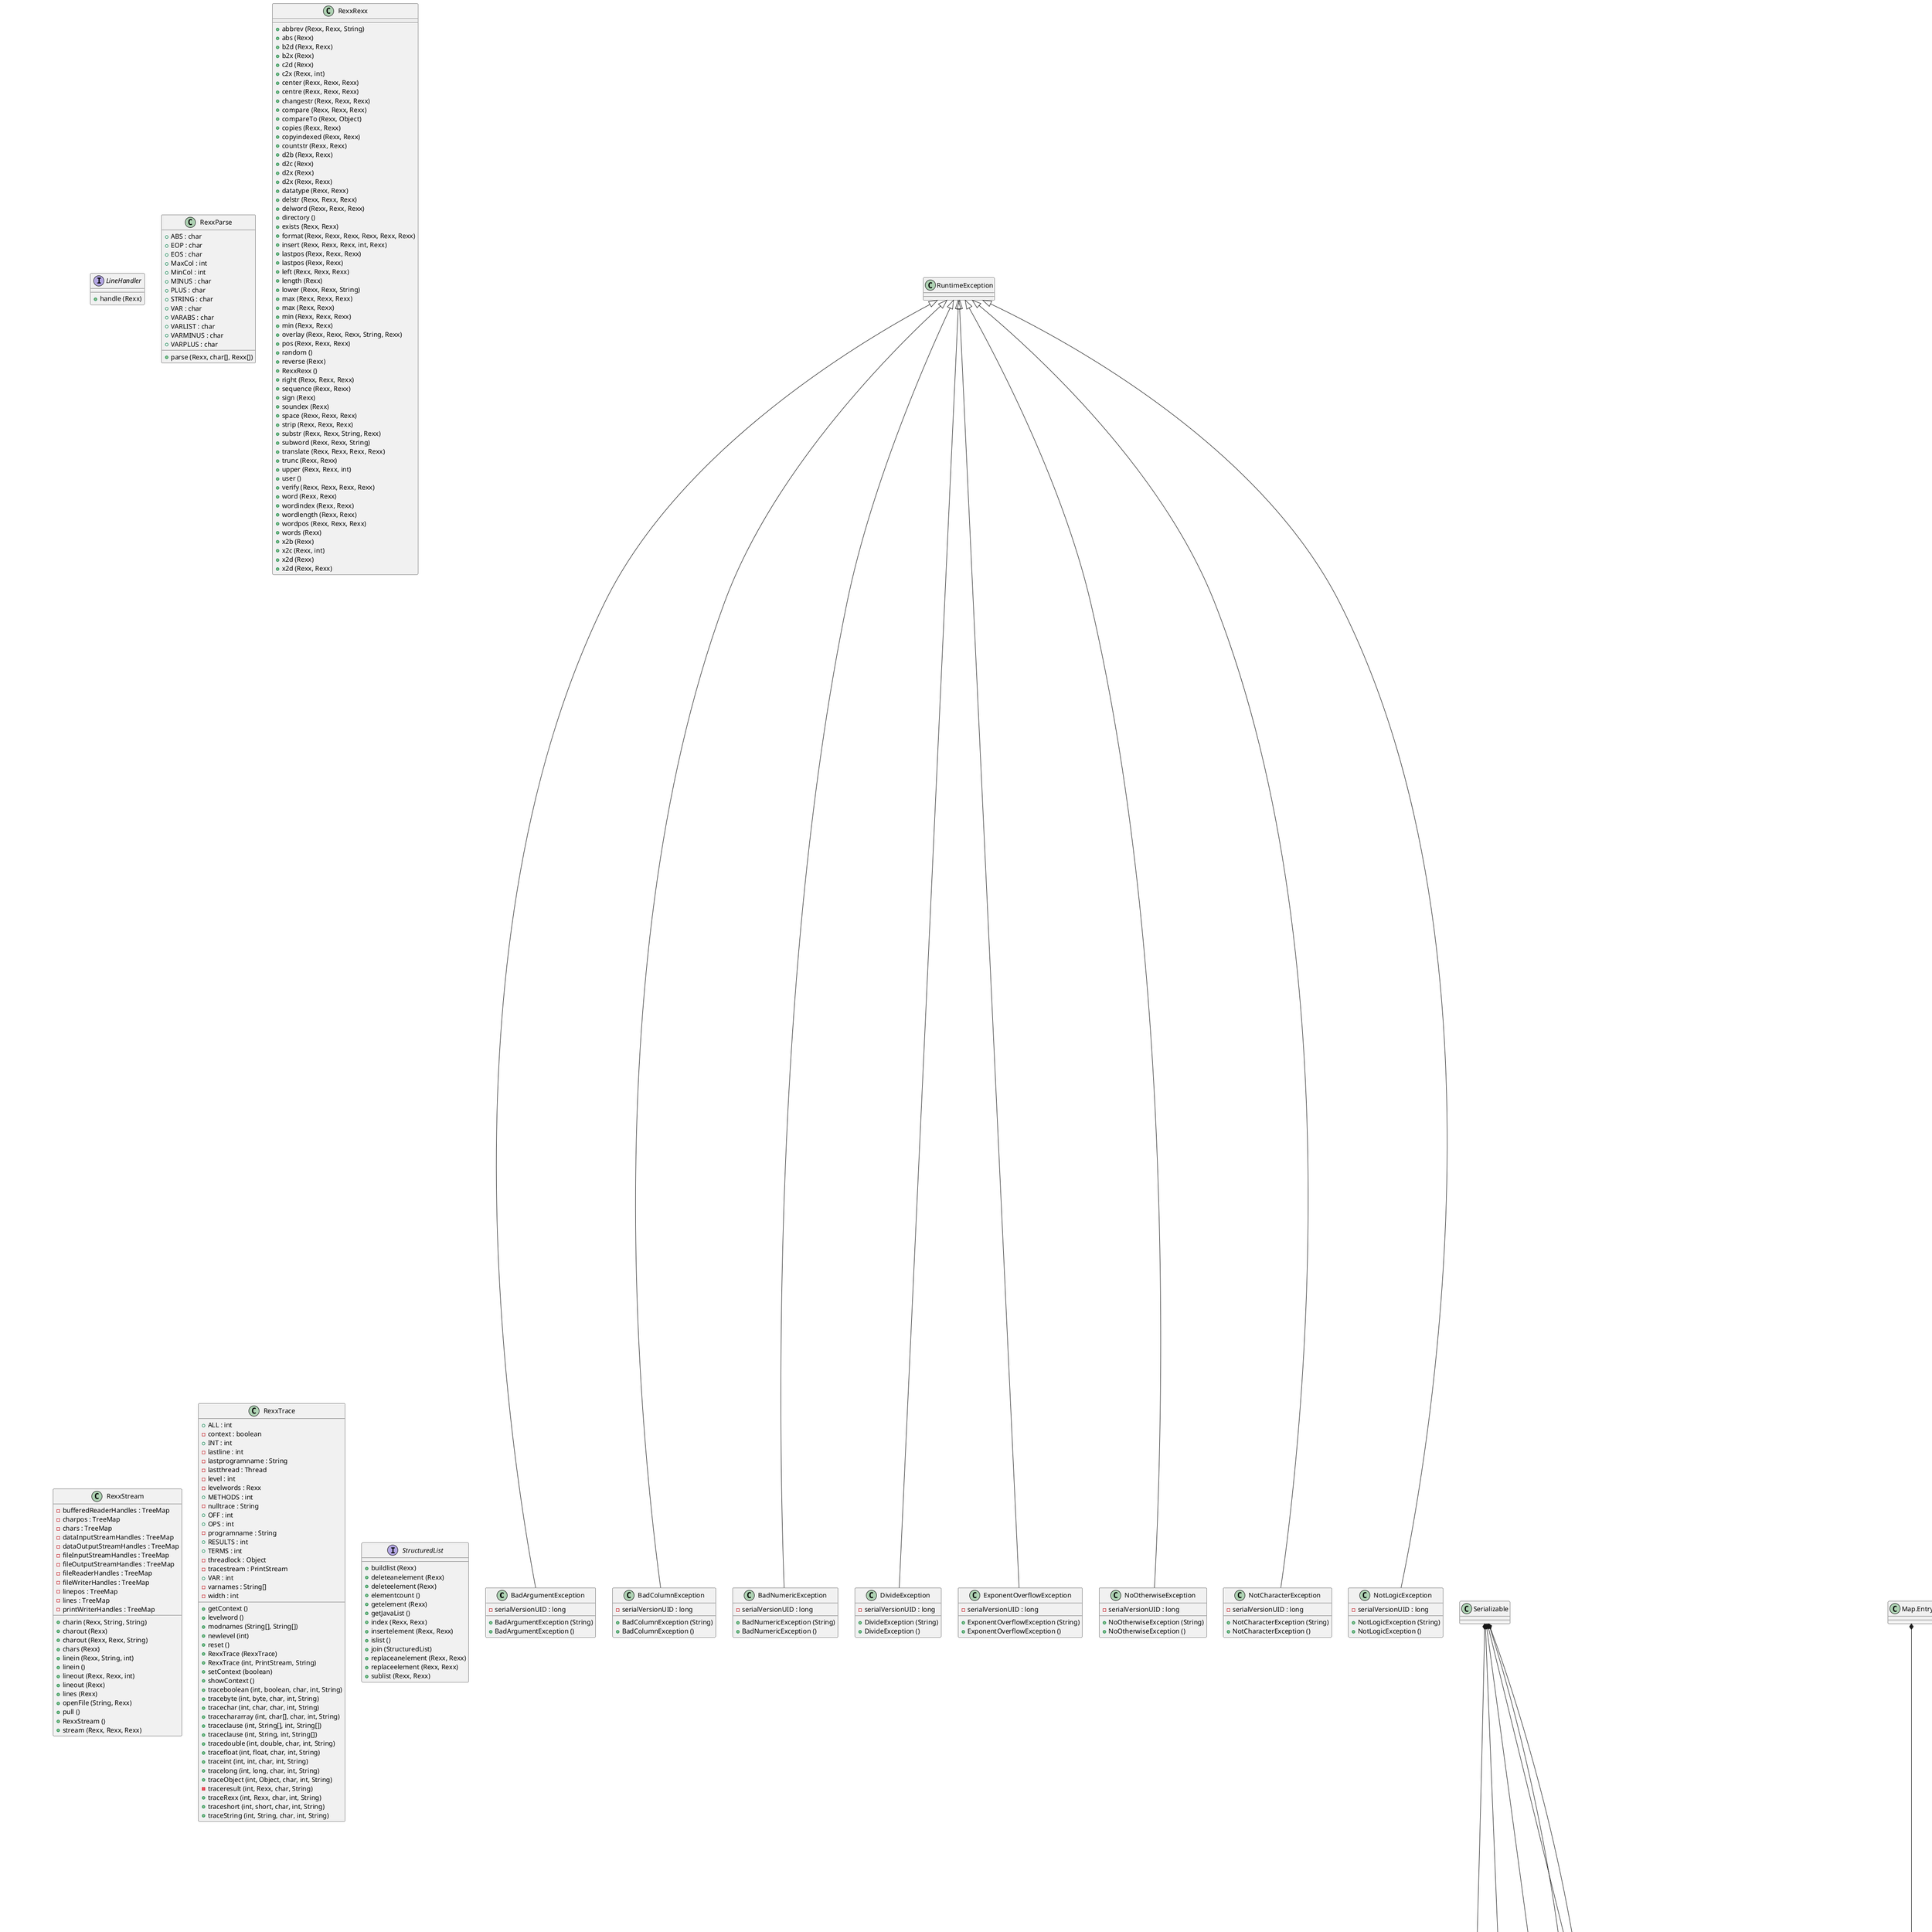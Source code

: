 @startuml
set separator none
class BadArgumentException {
 +BadArgumentException (String)
 +BadArgumentException ()
 -serialVersionUID : long
}
class BadColumnException {
 +BadColumnException (String)
 +BadColumnException ()
 -serialVersionUID : long
}
class BadNumericException {
 +BadNumericException (String)
 +BadNumericException ()
 -serialVersionUID : long
}
class DivideException {
 +DivideException (String)
 +DivideException ()
 -serialVersionUID : long
}
class ExponentOverflowException {
 +ExponentOverflowException (String)
 +ExponentOverflowException ()
 -serialVersionUID : long
}
interface LineHandler {
 +handle (Rexx)
}
class NoOtherwiseException {
 +NoOtherwiseException (String)
 +NoOtherwiseException ()
 -serialVersionUID : long
}
class NotCharacterException {
 +NotCharacterException (String)
 +NotCharacterException ()
 -serialVersionUID : long
}
class NotLogicException {
 +NotLogicException (String)
 +NotLogicException ()
 -serialVersionUID : long
}
class RexxAddress {
 +execAddress (String, String, Object, Object, int, Object, int)
 +execAddress (String, Rexx, Object, Object, int, Object, int)
 +getSystemAddressee ()
 +RC ()
 +Say (char[])
 -command : String
 -exitcode : Rexx
 -serialVersionUID : long
 -StdOut : ConcurrentLinkedDeque
 -sysaddr : Rexx
}
class RexxComparator {
 +compare (Object, Object)
 +RexxComparator ()
 -serialVersionUID : long
}
class Rexx {
 +abbrev (Rexx, Rexx)
 +abs ()
 +append (Rexx)
 +b2d (Rexx)
 +b2x ()
 +buildlist (Rexx, Rexx)
 +buildMap (Object, Object)
 +buildmap (Object, Object)
 +c2d ()
 +c2x ()
 +center (Rexx, Rexx)
 +centre (Rexx, Rexx)
 +changestr (Rexx, Rexx)
 -charaddsub (char[], char[], int)
 +charAt (int)
 +checkextraquotes (Rexx, Rexx, Rexx)
 +clear ()
 +compare (Rexx, Rexx)
 +compareTo (Object)
 -concat (RexxSet, Rexx, int)
 +containsKey (Object)
 +containsValue (Object)
 +copies (Rexx)
 +copyIndexed (Rexx)
 +copyindexed (Rexx)
 +count (Rexx)
 +countstr (Rexx)
 -cut (int)
 +d2b (Rexx)
 +d2c ()
 +d2x ()
 +d2x (Rexx)
 +datatype (Rexx)
 +deleteanelement (Rexx)
 +deleteelement (Rexx)
 +delimiterinfo (Rexx, Rexx)
 +delstr (Rexx, Rexx)
 +delword (Rexx, Rexx)
 -docompare (RexxSet, Rexx)
 -docomparestrict (RexxSet, Rexx)
 -dodivide (char, RexxSet, Rexx)
 +dumplist (Rexx, String, String, String)
 +dumplist ()
 +dumpvar (Rexx, String)
 +dumpvar ()
 +elementcount ()
 +elementname ()
 +elementvalue ()
 +entrySet ()
 +equals (Object)
 +exists (Rexx)
 -finish (int, boolean)
 +first ()
 +flatlist ()
 +format (Rexx, Rexx, Rexx, Rexx, Rexx)
 +get (Object)
 +getdelims (Rexx)
 +getelement (Rexx)
 +getflags (Rexx)
 +getJavaList ()
 +getnode (Rexx)
 +getrules (Rexx)
 +hashCode ()
 +head ()
 +index (Rexx, Rexx)
 +insert (Rexx, Rexx, Rexx, Rexx)
 +insertelement (Rexx, Rexx)
 -intcheck (int, int)
 -intlength ()
 -intwords ()
 +isEmpty ()
 +isIndexed ()
 +isindexed ()
 +islist ()
 +iterator ()
 +join (StructuredList)
 +keys ()
 +keySet ()
 +lastpos (Rexx, Rexx)
 +lastpos (Rexx)
 -layout ()
 ~layoutnum ()
 +left (Rexx, Rexx)
 +length ()
 +lower (Rexx, Rexx)
 +max (Rexx)
 +maxval ()
 +metamap (Rexx, Rexx, Rexx)
 +min (Rexx)
 +minval ()
 +OpAdd (RexxSet, Rexx)
 +OpAnd (RexxSet, Rexx)
 +OpCc (RexxSet, Rexx)
 +OpCcblank (RexxSet, Rexx)
 +OpDiv (RexxSet, Rexx)
 +OpDivI (RexxSet, Rexx)
 +OpEq (RexxSet, Rexx)
 +OpEqS (RexxSet, Rexx)
 +OpGt (RexxSet, Rexx)
 +OpGtEq (RexxSet, Rexx)
 +OpGtEqS (RexxSet, Rexx)
 +OpGtS (RexxSet, Rexx)
 +OpLt (RexxSet, Rexx)
 +OpLtEq (RexxSet, Rexx)
 +OpLtEqS (RexxSet, Rexx)
 +OpLtS (RexxSet, Rexx)
 +OpMinus (RexxSet)
 +OpMult (RexxSet, Rexx)
 +OpNot (RexxSet)
 +OpNotEq (RexxSet, Rexx)
 +OpNotEqS (RexxSet, Rexx)
 +OpOr (RexxSet, Rexx)
 +OpPlus (RexxSet)
 +OpPow (RexxSet, Rexx)
 +OpRem (RexxSet, Rexx)
 +OpSub (RexxSet, Rexx)
 -optioncheck (String)
 +OpXor (RexxSet, Rexx)
 +overlay (Rexx, Rexx, Rexx, Rexx)
 -padcheck ()
 +pos (Rexx, Rexx)
 +put (Object, Rexx)
 +put (Object, Object)
 +putAll (Rexx)
 +putAll (Map)
 +reconstructlist (Rexx, Rexx, Rexx)
 +remove (Object)
 +replaceanelement (Rexx, Rexx)
 +replaceelement (Rexx, Rexx)
 +rest ()
 +reverse ()
 +reverselist ()
 +Rexx (Map)
 +Rexx ()
 ~Rexx (char[], boolean)
 +Rexx (double)
 +Rexx (float)
 +Rexx (long)
 +Rexx (int)
 +Rexx (short)
 +Rexx (byte)
 +Rexx (boolean)
 +Rexx (Rexx)
 +Rexx (String[])
 +Rexx (CharSequence)
 +Rexx (String)
 +Rexx (char[])
 +Rexx (char)
 +right (Rexx, Rexx)
 -round (int)
 +rules ()
 -sa2ca (String[])
 +sequence (Rexx)
 +setRexxMap (Object[], Object[], Rexx)
 +sign ()
 +significance ()
 +size (int)
 +soundex ()
 +space (Rexx, Rexx)
 +strip (Rexx, Rexx)
 +sublist (Rexx, Rexx)
 +substr (Rexx, Rexx, Rexx)
 +subword (Rexx, Rexx)
 +sum ()
 +tail ()
 +testnode (Rexx)
 +toboolean ()
 +tobyte ()
 +toByteArray ()
 +tochar (char[])
 +tochar (String)
 +tochar ()
 +tochararray (Rexx)
 +tochararray (char)
 +toCharArray ()
 +todouble ()
 +tofloat ()
 +toint ()
 +tolong ()
 +toMap ()
 +toRexx (String)
 +toRexx (char[])
 +toshort ()
 +toString (Rexx)
 +toString ()
 +translate (Rexx, Rexx, Rexx)
 +trunc (Rexx)
 +upper (Rexx, Rexx)
 +values ()
 +verify (Rexx, Rexx, Rexx)
 +word (Rexx)
 +wordindex (Rexx)
 +wordlength (Rexx)
 +wordpos (Rexx, Rexx)
 +words ()
 +wrap (Object)
 +x2b ()
 +x2c ()
 +x2d ()
 +x2d (Rexx)
 ~chars : char[]
 ~coll : Hashtable
 +DefaultDigits : int
 +DefaultForm : byte
 ~dig : int
 +Digits09 : String
 ~exp : int
 ~form : byte
 +Hexes : char[]
 ~ind : byte
 ~isneg : byte
 ~ispos : byte
 ~iszero : byte
 +Lowers : String
 ~mant : char[]
 ~MaxArg : int
 ~MaxExp : int
 ~MinArg : int
 ~MinExp : int
 ~NotaNum : byte
 -serialVersionUID : long
 +Uppers : String
}
class Rexx.BaseIterator {
 +BaseIterator (Rexx)
 +hasNext ()
 +next ()
 +remove ()
 base : Rexx
 e : Enumeration
 last : Rexx
 nxt : Rexx
}
class Rexx.KeySet {
 +add (Object)
 +addAll (Collection)
 +clear ()
 +contains (Object)
 +containsAll (Collection)
 +equals (Object)
 +isEmpty ()
 +iterator ()
 +KeySet (Rexx)
 +remove (Object)
 +removeAll (Collection)
 +retainAll (Collection)
 +size ()
 +toArray (Object[])
 +toArray ()
 base : Rexx
}
class Rexx.EntrySet {
 +clear ()
 +contains (Object)
 +containsAll (Collection)
 +EntrySet (Rexx)
 +iterator ()
 +remove (Object)
 +removeAll (Collection)
 +retainAll (Collection)
 +toArray (Object[])
 base2 : Rexx
}
class Rexx.EntrySetIterator {
 +EntrySetIterator (Rexx)
 +next ()
 base2 : Rexx
}
class Rexx.MapEntry {
 +getKey ()
 +getValue ()
 +MapEntry (Rexx, Rexx)
 +setValue (Rexx)
 +setValue (Object)
 base : Rexx
 key : Rexx
}
class Rexx.ValueCollection {
 +clear ()
 +iterator ()
 +size ()
 +ValueCollection (Rexx)
 base : Rexx
}
class Rexx.ValueIterator {
 +next ()
 +ValueIterator (Rexx)
 base2 : Rexx
}
class Rexx.RexxList {
 +add (int, Object)
 +get (int)
 +remove (int)
 +RexxList (StructuredList)
 +set (int, Object)
 +size ()
 +currentlist : StructuredList
}
class Rexx.RxMap {
 +RxMap (Rexx)
}
class RexxDate {
}
class RexxIO {
 +Ask ()
 +AskDark ()
 +AskOne ()
 +File (Rexx)
 +forEachline (LineHandler, Rexx)
 +forEachline (LineHandler)
 +pipeSay (char[])
 +pipeSay (boolean)
 +pipeSay (double)
 +pipeSay (float)
 +pipeSay (long)
 +pipeSay (char)
 +pipeSay (Rexx)
 +pipeSay (String)
 +pipeSay (Object)
 +popOutputStream ()
 +pushOutputStream (OutputStream)
 +Say (char[])
 +Say (boolean)
 +Say (double)
 +Say (float)
 +Say (long)
 +Say (char)
 +Say (Rexx)
 +Say (String)
 +Say (Object)
 +setOutputStream (OutputStream)
 -fileIn : BufferedReader
 -serialVersionUID : long
 -StdIn : BufferedReader
 -StdOut : ConcurrentLinkedDeque
}
class RexxNode {
 +RexxNode (Rexx)
 +initleaf : Rexx
 +leaf : Rexx
 -serialVersionUID : long
}
interface RexxOperators {
 +OpAdd (RexxSet, Rexx)
 +OpAnd (RexxSet, Rexx)
 +OpCc (RexxSet, Rexx)
 +OpCcblank (RexxSet, Rexx)
 +OpDiv (RexxSet, Rexx)
 +OpDivI (RexxSet, Rexx)
 +OpEq (RexxSet, Rexx)
 +OpEqS (RexxSet, Rexx)
 +OpGt (RexxSet, Rexx)
 +OpGtEq (RexxSet, Rexx)
 +OpGtEqS (RexxSet, Rexx)
 +OpGtS (RexxSet, Rexx)
 +OpLt (RexxSet, Rexx)
 +OpLtEq (RexxSet, Rexx)
 +OpLtEqS (RexxSet, Rexx)
 +OpLtS (RexxSet, Rexx)
 +OpMinus (RexxSet)
 +OpMult (RexxSet, Rexx)
 +OpNot (RexxSet)
 +OpNotEq (RexxSet, Rexx)
 +OpNotEqS (RexxSet, Rexx)
 +OpOr (RexxSet, Rexx)
 +OpPlus (RexxSet)
 +OpPow (RexxSet, Rexx)
 +OpRem (RexxSet, Rexx)
 +OpSub (RexxSet, Rexx)
 +OpXor (RexxSet, Rexx)
}
class RexxParse {
 +parse (Rexx, char[], Rexx[])
 +ABS : char
 +EOP : char
 +EOS : char
 +MaxCol : int
 +MinCol : int
 +MINUS : char
 +PLUS : char
 +STRING : char
 +VAR : char
 +VARABS : char
 +VARLIST : char
 +VARMINUS : char
 +VARPLUS : char
}
class RexxRexx {
 +abbrev (Rexx, Rexx, String)
 +abs (Rexx)
 +b2d (Rexx, Rexx)
 +b2x (Rexx)
 +c2d (Rexx)
 +c2x (Rexx, int)
 +center (Rexx, Rexx, Rexx)
 +centre (Rexx, Rexx, Rexx)
 +changestr (Rexx, Rexx, Rexx)
 +compare (Rexx, Rexx, Rexx)
 +compareTo (Rexx, Object)
 +copies (Rexx, Rexx)
 +copyindexed (Rexx, Rexx)
 +countstr (Rexx, Rexx)
 +d2b (Rexx, Rexx)
 +d2c (Rexx)
 +d2x (Rexx)
 +d2x (Rexx, Rexx)
 +datatype (Rexx, Rexx)
 +delstr (Rexx, Rexx, Rexx)
 +delword (Rexx, Rexx, Rexx)
 +directory ()
 +exists (Rexx, Rexx)
 +format (Rexx, Rexx, Rexx, Rexx, Rexx, Rexx)
 +insert (Rexx, Rexx, Rexx, int, Rexx)
 +lastpos (Rexx, Rexx, Rexx)
 +lastpos (Rexx, Rexx)
 +left (Rexx, Rexx, Rexx)
 +length (Rexx)
 +lower (Rexx, Rexx, String)
 +max (Rexx, Rexx, Rexx)
 +max (Rexx, Rexx)
 +min (Rexx, Rexx, Rexx)
 +min (Rexx, Rexx)
 +overlay (Rexx, Rexx, Rexx, String, Rexx)
 +pos (Rexx, Rexx, Rexx)
 +random ()
 +reverse (Rexx)
 +RexxRexx ()
 +right (Rexx, Rexx, Rexx)
 +sequence (Rexx, Rexx)
 +sign (Rexx)
 +soundex (Rexx)
 +space (Rexx, Rexx, Rexx)
 +strip (Rexx, Rexx, Rexx)
 +substr (Rexx, Rexx, String, Rexx)
 +subword (Rexx, Rexx, String)
 +translate (Rexx, Rexx, Rexx, Rexx)
 +trunc (Rexx, Rexx)
 +upper (Rexx, Rexx, int)
 +user ()
 +verify (Rexx, Rexx, Rexx, Rexx)
 +word (Rexx, Rexx)
 +wordindex (Rexx, Rexx)
 +wordlength (Rexx, Rexx)
 +wordpos (Rexx, Rexx, Rexx)
 +words (Rexx)
 +x2b (Rexx)
 +x2c (Rexx, int)
 +x2d (Rexx)
 +x2d (Rexx, Rexx)
}
class RexxSet {
 +formword ()
 +RexxSet (RexxSet)
 +RexxSet (int, byte)
 +RexxSet (int)
 +RexxSet ()
 +setDigits (Rexx)
 +setForm (Rexx)
 +DEFAULT_DIGITS : int
 +DEFAULT_FORM : byte
 +digits : int
 +ENGINEERING : byte
 +form : byte
 +PLAIN : byte
 +SCIENTIFIC : byte
 -serialVersionUID : long
}
class RexxStream {
 +charin (Rexx, String, String)
 +charout (Rexx)
 +charout (Rexx, Rexx, String)
 +chars (Rexx)
 +linein (Rexx, String, int)
 +linein ()
 +lineout (Rexx, Rexx, int)
 +lineout (Rexx)
 +lines (Rexx)
 +openFile (String, Rexx)
 +pull ()
 +RexxStream ()
 +stream (Rexx, Rexx, Rexx)
 -bufferedReaderHandles : TreeMap
 -charpos : TreeMap
 -chars : TreeMap
 -dataInputStreamHandles : TreeMap
 -dataOutputStreamHandles : TreeMap
 -fileInputStreamHandles : TreeMap
 -fileOutputStreamHandles : TreeMap
 -fileReaderHandles : TreeMap
 -fileWriterHandles : TreeMap
 -linepos : TreeMap
 -lines : TreeMap
 -printWriterHandles : TreeMap
}
class RexxTaskPool {
 +execute (Runnable)
 +execute (Object, String)
 +RexxTaskPool (Object, String)
 +RexxTaskPool (int, int)
 +RexxTaskPool ()
 +run ()
 +start (Object, String)
 +startmain (Object, String)
 +startrunnable (Runnable)
 +waitforallpools ()
 +waituntildone ()
 ca1 : Class[]
 poolmap : HashMap
 -poolno : Rexx
 +poolnumber : int
 -poolsiz3 : Rexx
 +poolsize : int
 -realtask : Object
 sa0 : String[]
 -saveparms : String
 +threadpool : ThreadPoolExecutor
}
class RexxTime {
 +Date (Rexx, Rexx, Rexx, Rexx, Rexx)
 +date (Rexx, Rexx, Rexx, Rexx, Rexx)
 +Date (Rexx)
 +date (Rexx)
 +Date ()
 +date ()
 -DateFormat (Rexx, Rexx, Rexx)
 -Leap (Rexx)
 -main (String[])
 -nativeDate ()
 +RexxTime ()
 +time (Rexx)
 +Time (Rexx)
 +time (char)
 -Time2Date (Rexx)
 -Time2Date2 (Rexx)
 -timeFormatC (Rexx, Rexx)
 Months : Rexx
 months3 : Rexx
 starttime : Rexx
 WeekDays : Rexx
}
class RexxTrace {
 +getContext ()
 +levelword ()
 +modnames (String[], String[])
 +newlevel (int)
 +reset ()
 +RexxTrace (RexxTrace)
 +RexxTrace (int, PrintStream, String)
 +setContext (boolean)
 +showContext ()
 +traceboolean (int, boolean, char, int, String)
 +tracebyte (int, byte, char, int, String)
 +tracechar (int, char, char, int, String)
 +tracechararray (int, char[], char, int, String)
 +traceclause (int, String[], int, String[])
 +traceclause (int, String, int, String[])
 +tracedouble (int, double, char, int, String)
 +tracefloat (int, float, char, int, String)
 +traceint (int, int, char, int, String)
 +tracelong (int, long, char, int, String)
 +traceObject (int, Object, char, int, String)
 -traceresult (int, Rexx, char, String)
 +traceRexx (int, Rexx, char, int, String)
 +traceshort (int, short, char, int, String)
 +traceString (int, String, char, int, String)
 +ALL : int
 -context : boolean
 +INT : int
 -lastline : int
 -lastprogramname : String
 -lastthread : Thread
 -level : int
 -levelwords : Rexx
 +METHODS : int
 -nulltrace : String
 +OFF : int
 +OPS : int
 -programname : String
 +RESULTS : int
 +TERMS : int
 -threadlock : Object
 -tracestream : PrintStream
 +VAR : int
 -varnames : String[]
 -width : int
}
class RexxUtil {
 +d2x (Rexx, int)
 +doublePow (double, int)
 +doubleToRexx (double, int)
 +floatPow (double, int)
 +format (Rexx, int, int, int, int, char)
 -hexint (char)
 +translate (char[], char[], char[], char)
 +trunc (Rexx, int)
 +x2b (Rexx)
 +x2c (Rexx)
 +x2d (Rexx, int)
 -one : Rexx
 -serialVersionUID : long
 -sixteen : Rexx
 -zero : Rexx
}
class RexxWords {
 +abbrev (char[], char[], int)
 +centre (char[], int, char)
 +changestr (char[], char[], char[])
 +compare (char[], char[], char)
 +countstr (char[], char[])
 +delstr (char[], int, int)
 +delword (char[], int, int)
 +insert (char[], char[], int, int, char)
 +nextblank (char[], int)
 +nextnonblank (char[], int)
 +overlay (char[], char[], int, int, char)
 +pos (char[], char[], int)
 +pos (String, String, int)
 +pos (char, char[], int)
 +pos (char, String, int)
 +space (char[], int, char)
 +subword (char[], int, int)
 +verify (char[], char[], char, int)
 +verifym (char[], char[], int)
 +verifyn (char[], char[], int)
 +word (char[], int)
 +wordindex (char[], int)
 +wordlength (char[], int)
 +wordpos (char[], char[], int)
 +words (char[])
 -serialVersionUID : long
}
interface StructuredList {
 +buildlist (Rexx)
 +deleteanelement (Rexx)
 +deleteelement (Rexx)
 +elementcount ()
 +getelement (Rexx)
 +getJavaList ()
 +index (Rexx, Rexx)
 +insertelement (Rexx, Rexx)
 +islist ()
 +join (StructuredList)
 +replaceanelement (Rexx, Rexx)
 +replaceelement (Rexx, Rexx)
 +sublist (Rexx, Rexx)
}
class Sysutils {
 -determineOS ()
 -FileTree (Rexx, Rexx, Rexx, Rexx, Rexx, SimpleDateFormat, Rexx, Rexx)
 +rxCmd (Rexx, int)
 +rxExec (Rexx, int)
 -rxExecArray (String[])
 +rxGetStderr ()
 +rxGetstdout ()
 +SysCloseEventSem (Rexx)
 +SysCloseMutexSem (Rexx)
 +SysCreateEventSem (String)
 +SysCreateMutexSem (String)
 +SysFileDelete (Rexx)
 +SysFileExists (Rexx)
 +SysFileRead (Rexx, Rexx)
 +SysFileSearch (Rexx, Rexx, Rexx, Rexx)
 +SysFileTree (Rexx, Rexx, Rexx, String, String)
 +SysFileWrite (Rexx, Rexx)
 +SysGetFileDateTime (Rexx, Rexx)
 +SysGetKey (String)
 +SysIsFile (Rexx)
 +SysIsFileDirectory (Rexx)
 +SysMkDir (Rexx)
 +SysOpenEventSem (Rexx)
 +SysOpenMutexSem (Rexx)
 +SysReleaseEventSem (Rexx)
 +SysReleaseMutexSem (Rexx)
 +SysRequestEventSem (Rexx, int)
 +SysRequestMutexSem (Rexx, int)
 +SysRmDir (Rexx)
 +SysSearchPath (Rexx, Rexx, Rexx)
 +SysSleep (Rexx)
 +SysStemCopy (Rexx, Rexx, int, int, Rexx, String)
 +SysStemDelete (Rexx, Rexx, int)
 +SysStemInsert (Rexx, Rexx, Rexx)
 +Sysutils ()
 +SysVersion ()
 -envSeparator : Rexx
 -os : Rexx
 -osVersion : Rexx
 -rxExec : String[]
 -rxRc : Rexx
 -rxStderr : String[]
 -rxStdout : String[]
 -semEventVector : Vector
 -semMutexVector : Vector
}
Rexx.BaseIterator <|-- Rexx.ValueIterator
Rexx <|-- RexxUtil
Rexx.KeySet <|-- Rexx.EntrySet
RuntimeException <|-- NoOtherwiseException
RuntimeException <|-- DivideException
RuntimeException <|-- BadColumnException
Rexx.BaseIterator <|-- Rexx.EntrySetIterator
AbstractCollection <|-- Rexx.ValueCollection
RuntimeException <|-- BadArgumentException
RuntimeException <|-- NotCharacterException
RuntimeException <|-- BadNumericException
Rexx <|-- Rexx.RxMap
RuntimeException <|-- ExponentOverflowException
RexxTime <|-- RexxDate
AbstractList <|-- Rexx.RexxList
RuntimeException <|-- NotLogicException
Serializable *-- RexxUtil
Serializable *-- RexxWords
Executor *-- RexxTaskPool
Serializable *-- RexxAddress
RexxOperators *-- Rexx
Serializable *-- RexxIO
Iterator *-- Rexx.BaseIterator
java.util.Map *-- Rexx.RxMap
Set *-- Rexx.KeySet
Serializable *-- RexxNode
Map.Entry *-- Rexx.MapEntry
Serializable *-- RexxSet
java.util.Comparator *-- RexxComparator
Rexx --x Rexx.ValueIterator
Rexx --x Rexx.EntrySet
Rexx --x Rexx.EntrySetIterator
Rexx --x Rexx.ValueCollection
Rexx --x Rexx.BaseIterator
Rexx --x Rexx.RxMap
Rexx --x Rexx.KeySet
Rexx --x Rexx.MapEntry
Rexx --x Rexx.RexxList
@enduml
